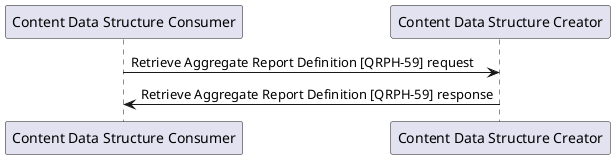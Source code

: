 @startuml

participant "Content Data Structure Consumer" as Consumer
participant "Content Data Structure Creator" as Creator

Consumer->Creator: Retrieve Aggregate Report Definition [QRPH-59] request
Creator->Consumer: Retrieve Aggregate Report Definition [QRPH-59] response

@enduml